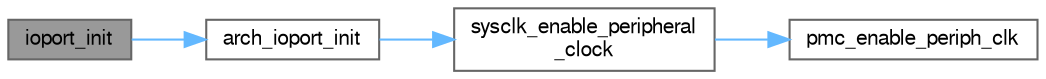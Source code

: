digraph "ioport_init"
{
 // LATEX_PDF_SIZE
  bgcolor="transparent";
  edge [fontname=FreeSans,fontsize=10,labelfontname=FreeSans,labelfontsize=10];
  node [fontname=FreeSans,fontsize=10,shape=box,height=0.2,width=0.4];
  rankdir="LR";
  Node1 [label="ioport_init",height=0.2,width=0.4,color="gray40", fillcolor="grey60", style="filled", fontcolor="black",tooltip="Initializes the IOPORT service, ready for use."];
  Node1 -> Node2 [color="steelblue1",style="solid"];
  Node2 [label="arch_ioport_init",height=0.2,width=0.4,color="grey40", fillcolor="white", style="filled",URL="$ioport__pio_8h.html#a292d649a807b515c69d02c6fcb0dd2e9",tooltip=" "];
  Node2 -> Node3 [color="steelblue1",style="solid"];
  Node3 [label="sysclk_enable_peripheral\l_clock",height=0.2,width=0.4,color="grey40", fillcolor="white", style="filled",URL="$group__sysclk__group.html#ga97354113454b658bf76596b3580cf195",tooltip="Enable a peripheral's clock."];
  Node3 -> Node4 [color="steelblue1",style="solid"];
  Node4 [label="pmc_enable_periph_clk",height=0.2,width=0.4,color="grey40", fillcolor="white", style="filled",URL="$group__sam__drivers__pmc__group.html#gad09de55bb493f4ebdd92305f24f27d62",tooltip="Enable the specified peripheral clock."];
}
